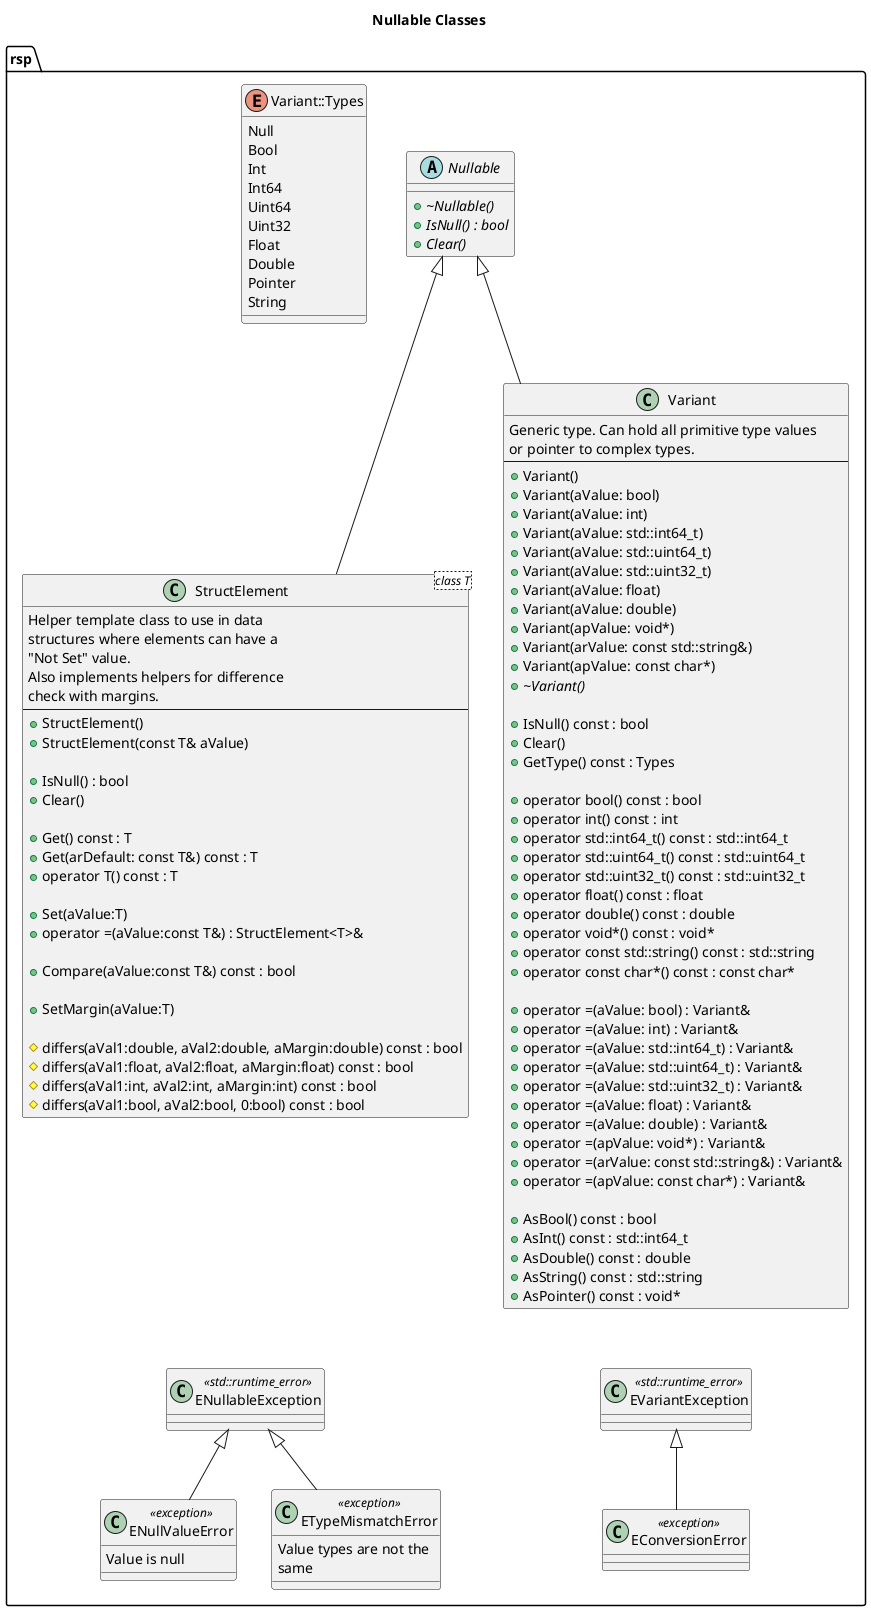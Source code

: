 @startuml

skinparam stereotypeCBackgroundColor<<std::runtime_error>> Red
skinparam stereotypeCBackgroundColor<<exception>> Red

title Nullable Classes

namespace rsp {

class ENullableException <<std::runtime_error>> {
}

class ENullValueError <<exception>> {
    Value is null
}

class ETypeMismatchError <<exception>> {
    Value types are not the
    same
}

ENullableException <|-- ENullValueError
ENullableException <|-- ETypeMismatchError


class EVariantException <<std::runtime_error>> {
}

class EConversionError <<exception>> {
}

EVariantException <|-- EConversionError

abstract Nullable {
    +{abstract} ~Nullable()
    +{abstract} IsNull() : bool
    +{abstract} Clear()
}


class StructElement<class T> {
    Helper template class to use in data
    structures where elements can have a
    "Not Set" value.
    Also implements helpers for difference
    check with margins.
--
    +StructElement()
    +StructElement(const T& aValue)

    +IsNull() : bool
    +Clear()

    +Get() const : T
    +Get(arDefault: const T&) const : T
    +operator T() const : T

    +Set(aValue:T)
    +operator =(aValue:const T&) : StructElement<T>&

    +Compare(aValue:const T&) const : bool

    +SetMargin(aValue:T)

    #differs(aVal1:double, aVal2:double, aMargin:double) const : bool
    #differs(aVal1:float, aVal2:float, aMargin:float) const : bool
    #differs(aVal1:int, aVal2:int, aMargin:int) const : bool
    #differs(aVal1:bool, aVal2:bool, 0:bool) const : bool
}

enum Variant::Types {
    Null
    Bool
    Int
    Int64
    Uint64
    Uint32
    Float
    Double
    Pointer
    String
}

class Variant {
    Generic type. Can hold all primitive type values
    or pointer to complex types.
--
    +Variant()
    +Variant(aValue: bool)
    +Variant(aValue: int)
    +Variant(aValue: std::int64_t)
    +Variant(aValue: std::uint64_t)
    +Variant(aValue: std::uint32_t)
    +Variant(aValue: float)
    +Variant(aValue: double)
    +Variant(apValue: void*)
    +Variant(arValue: const std::string&)
    +Variant(apValue: const char*)
    +{abstract} ~Variant()

    +IsNull() const : bool
    +Clear()
    +GetType() const : Types

    +operator bool() const : bool
    +operator int() const : int
    +operator std::int64_t() const : std::int64_t
    +operator std::uint64_t() const : std::uint64_t
    +operator std::uint32_t() const : std::uint32_t
    +operator float() const : float
    +operator double() const : double
    +operator void*() const : void*
    +operator const std::string() const : std::string
    +operator const char*() const : const char*

    +operator =(aValue: bool) : Variant&
    +operator =(aValue: int) : Variant&
    +operator =(aValue: std::int64_t) : Variant&
    +operator =(aValue: std::uint64_t) : Variant&
    +operator =(aValue: std::uint32_t) : Variant&
    +operator =(aValue: float) : Variant&
    +operator =(aValue: double) : Variant&
    +operator =(apValue: void*) : Variant&
    +operator =(arValue: const std::string&) : Variant&
    +operator =(apValue: const char*) : Variant&

    +AsBool() const : bool
    +AsInt() const : std::int64_t
    +AsDouble() const : double
    +AsString() const : std::string
    +AsPointer() const : void*
}

Nullable <|-- StructElement
Nullable <|-- Variant

Variant <-down[hidden]- EVariantException
StructElement <-down[hidden]- ENullableException

}

@enduml
